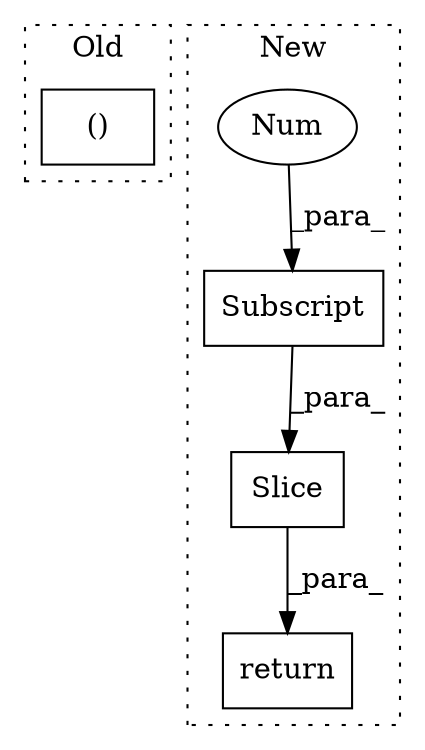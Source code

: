 digraph G {
subgraph cluster0 {
1 [label="()" a="54" s="4829" l="24" shape="box"];
label = "Old";
style="dotted";
}
subgraph cluster1 {
2 [label="Slice" a="80" s="6942" l="11" shape="box"];
3 [label="Subscript" a="63" s="6943,0" l="10,0" shape="box"];
4 [label="Num" a="76" s="6951" l="1" shape="ellipse"];
5 [label="return" a="93" s="7021" l="7" shape="box"];
label = "New";
style="dotted";
}
2 -> 5 [label="_para_"];
3 -> 2 [label="_para_"];
4 -> 3 [label="_para_"];
}